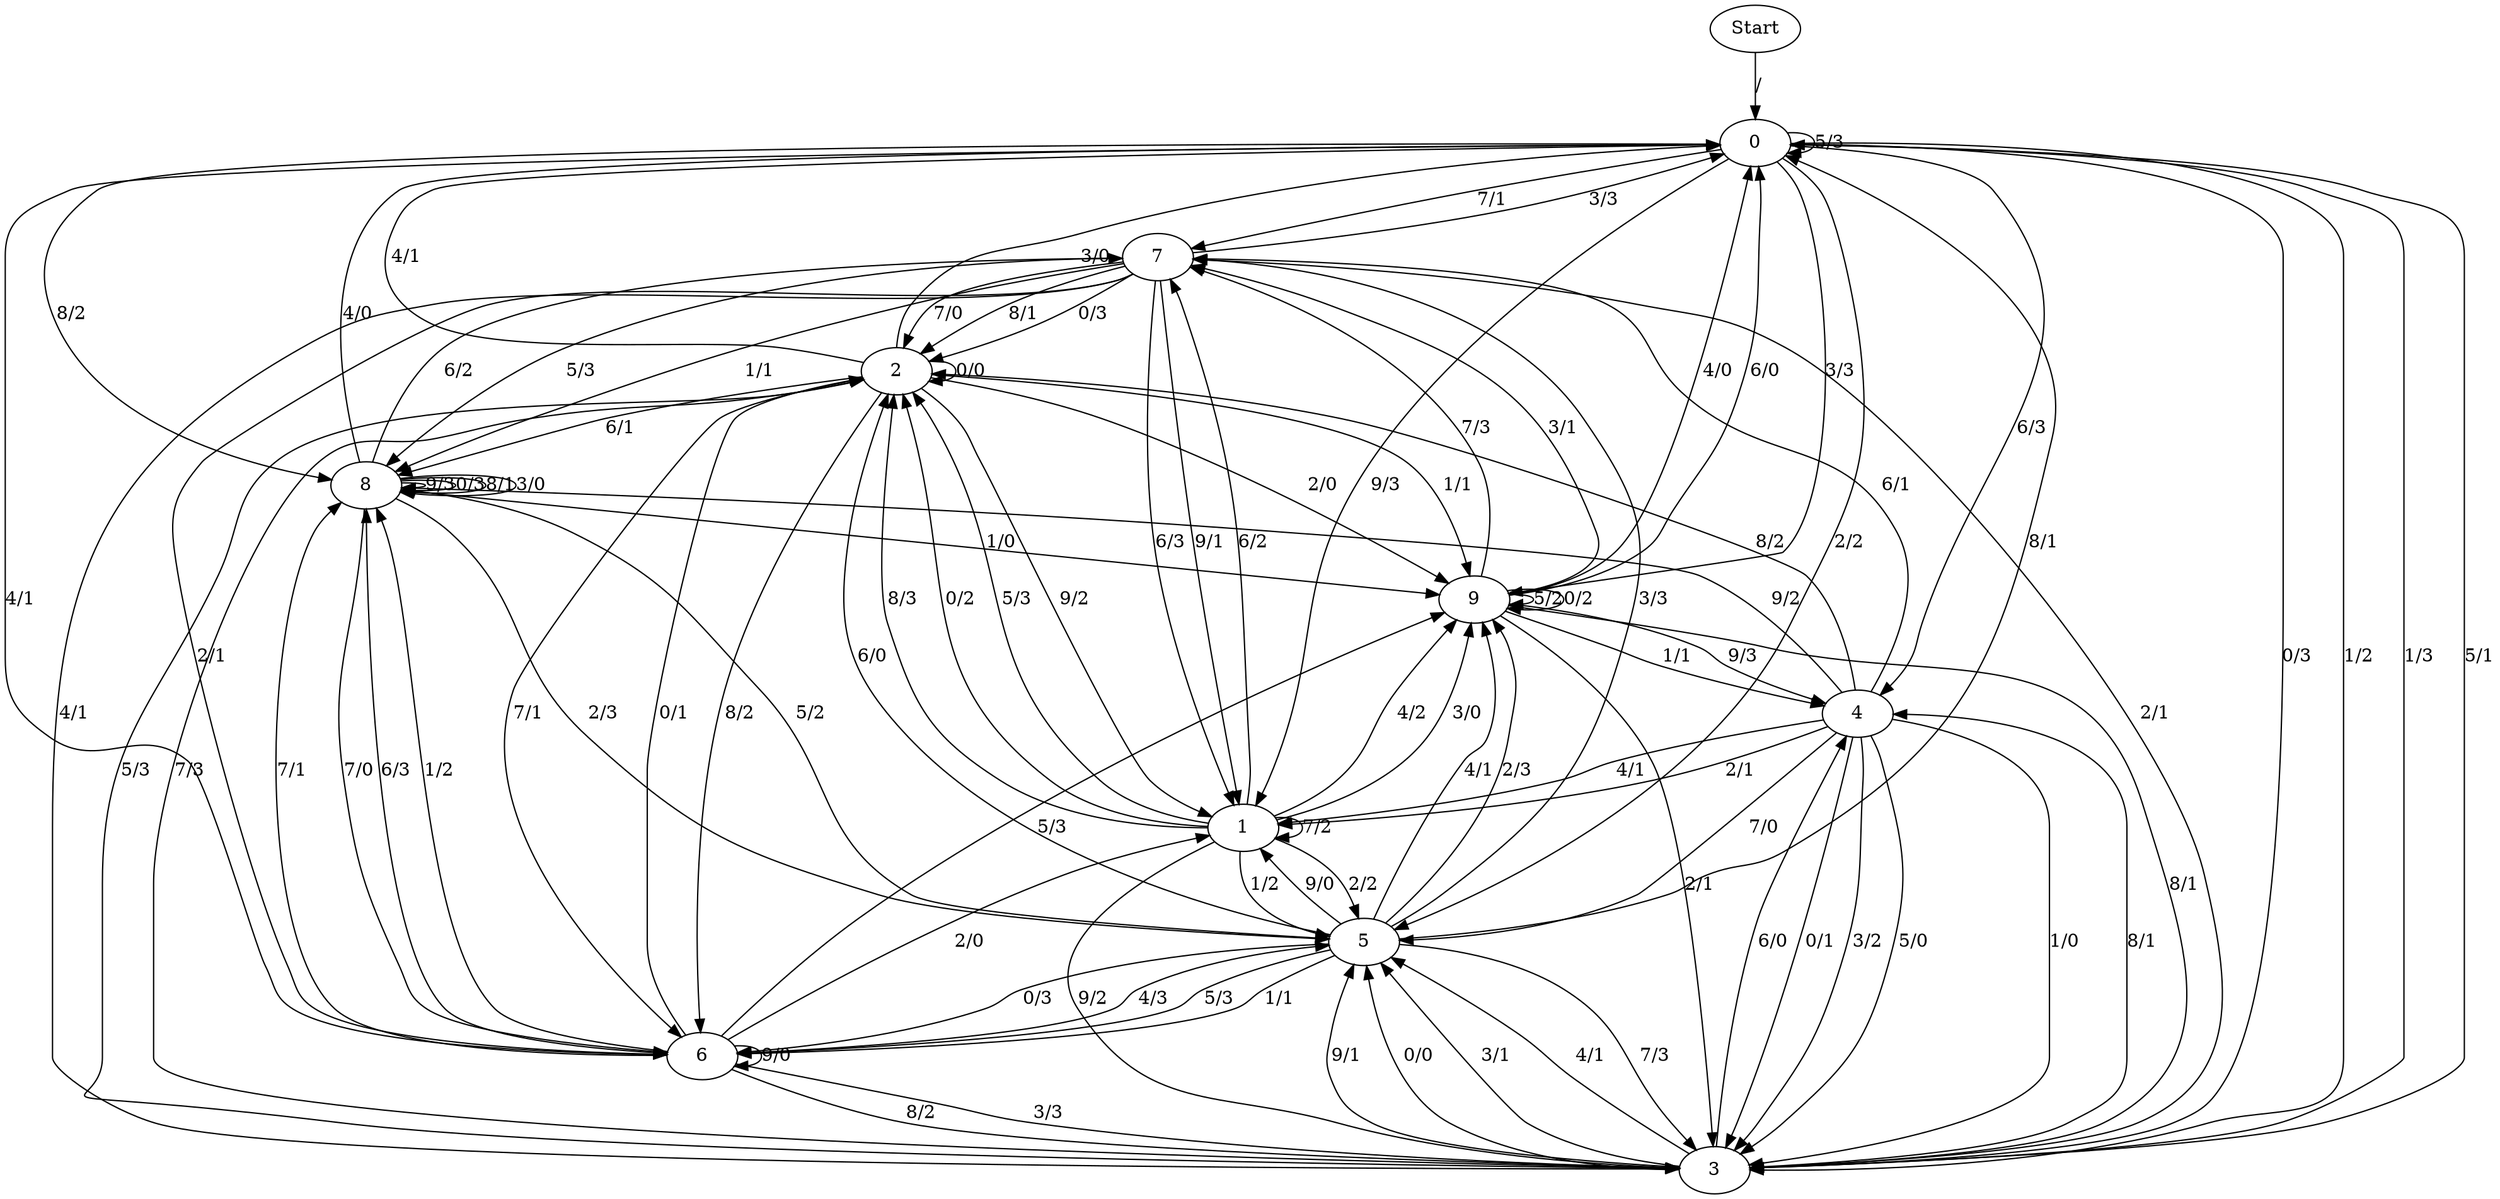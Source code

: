 digraph {
	Start -> 0 [label="/"]
	0 -> 7 [label="7/1"]
	0 -> 3 [label="0/3"]
	0 -> 6 [label="4/1"]
	0 -> 5 [label="2/2"]
	0 -> 3 [label="1/2"]
	0 -> 1 [label="9/3"]
	0 -> 0 [label="5/3"]
	0 -> 9 [label="3/3"]
	0 -> 4 [label="6/3"]
	0 -> 8 [label="8/2"]
	5 -> 7 [label="3/3"]
	5 -> 1 [label="9/0"]
	5 -> 0 [label="8/1"]
	5 -> 6 [label="5/3"]
	5 -> 6 [label="1/1"]
	5 -> 2 [label="6/0"]
	5 -> 9 [label="4/1"]
	5 -> 9 [label="2/3"]
	5 -> 3 [label="7/3"]
	5 -> 6 [label="0/3"]
	6 -> 1 [label="2/0"]
	6 -> 8 [label="6/3"]
	6 -> 3 [label="8/2"]
	6 -> 9 [label="5/3"]
	6 -> 8 [label="1/2"]
	6 -> 8 [label="7/1"]
	6 -> 2 [label="0/1"]
	6 -> 3 [label="3/3"]
	6 -> 5 [label="4/3"]
	6 -> 6 [label="9/0"]
	3 -> 4 [label="8/1"]
	3 -> 5 [label="9/1"]
	3 -> 5 [label="0/0"]
	3 -> 7 [label="2/1"]
	3 -> 2 [label="7/3"]
	3 -> 0 [label="1/3"]
	3 -> 5 [label="3/1"]
	3 -> 0 [label="5/1"]
	3 -> 4 [label="6/0"]
	3 -> 5 [label="4/1"]
	7 -> 0 [label="3/3"]
	7 -> 1 [label="9/1"]
	7 -> 8 [label="1/1"]
	7 -> 2 [label="8/1"]
	7 -> 6 [label="2/1"]
	7 -> 8 [label="5/3"]
	7 -> 1 [label="6/3"]
	7 -> 2 [label="0/3"]
	7 -> 2 [label="7/0"]
	7 -> 3 [label="4/1"]
	1 -> 5 [label="2/2"]
	1 -> 2 [label="8/3"]
	1 -> 2 [label="0/2"]
	1 -> 5 [label="1/2"]
	1 -> 1 [label="7/2"]
	1 -> 9 [label="4/2"]
	1 -> 7 [label="6/2"]
	1 -> 2 [label="5/3"]
	1 -> 9 [label="3/0"]
	1 -> 3 [label="9/2"]
	9 -> 7 [label="7/3"]
	9 -> 3 [label="8/1"]
	9 -> 0 [label="4/0"]
	9 -> 9 [label="5/2"]
	9 -> 4 [label="9/3"]
	9 -> 3 [label="2/1"]
	9 -> 9 [label="0/2"]
	9 -> 0 [label="6/0"]
	9 -> 7 [label="3/1"]
	9 -> 4 [label="1/1"]
	4 -> 2 [label="8/2"]
	4 -> 1 [label="2/1"]
	4 -> 1 [label="4/1"]
	4 -> 3 [label="0/1"]
	4 -> 3 [label="3/2"]
	4 -> 5 [label="7/0"]
	4 -> 3 [label="5/0"]
	4 -> 8 [label="9/2"]
	4 -> 3 [label="1/0"]
	4 -> 7 [label="6/1"]
	2 -> 3 [label="5/3"]
	2 -> 8 [label="6/1"]
	2 -> 9 [label="2/0"]
	2 -> 0 [label="4/1"]
	2 -> 0 [label="3/0"]
	2 -> 6 [label="7/1"]
	2 -> 6 [label="8/2"]
	2 -> 1 [label="9/2"]
	2 -> 2 [label="0/0"]
	2 -> 9 [label="1/1"]
	8 -> 8 [label="9/3"]
	8 -> 8 [label="0/3"]
	8 -> 7 [label="6/2"]
	8 -> 5 [label="5/2"]
	8 -> 0 [label="4/0"]
	8 -> 9 [label="1/0"]
	8 -> 6 [label="7/0"]
	8 -> 8 [label="8/1"]
	8 -> 5 [label="2/3"]
	8 -> 8 [label="3/0"]
}
